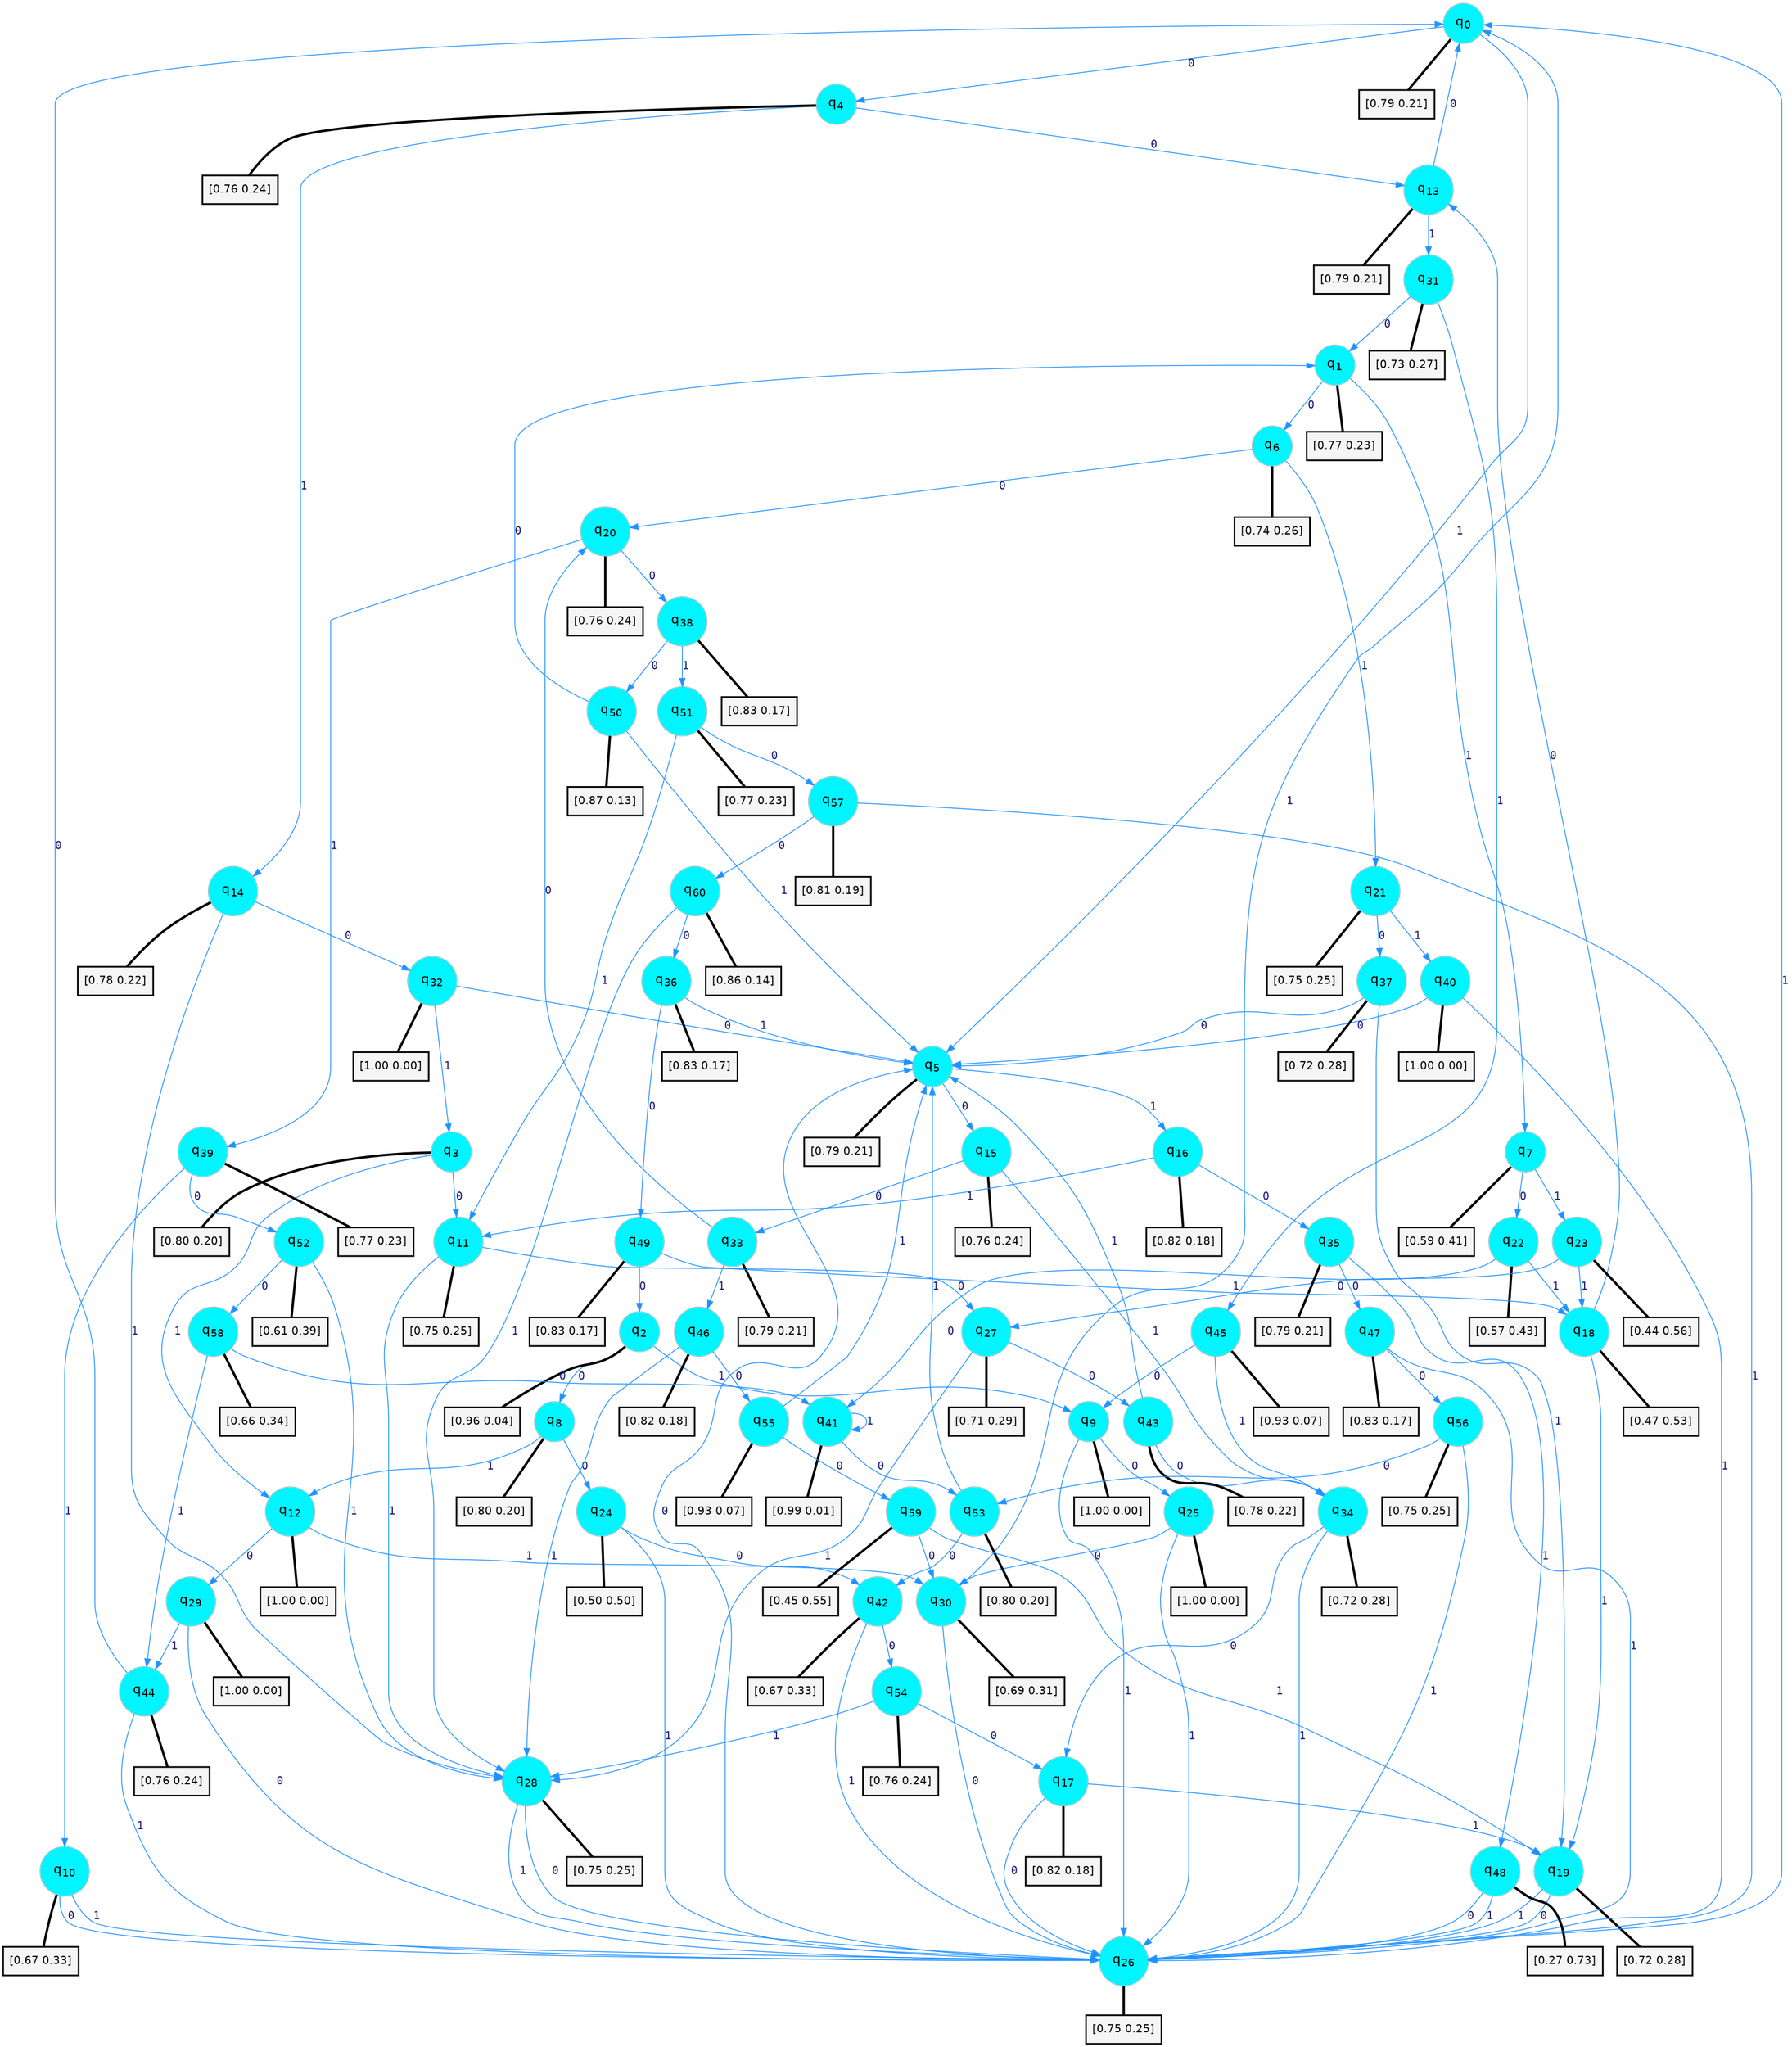 digraph G {
graph [
bgcolor=transparent, dpi=300, rankdir=TD, size="40,25"];
node [
color=gray, fillcolor=turquoise1, fontcolor=black, fontname=Helvetica, fontsize=16, fontweight=bold, shape=circle, style=filled];
edge [
arrowsize=1, color=dodgerblue1, fontcolor=midnightblue, fontname=courier, fontweight=bold, penwidth=1, style=solid, weight=20];
0[label=<q<SUB>0</SUB>>];
1[label=<q<SUB>1</SUB>>];
2[label=<q<SUB>2</SUB>>];
3[label=<q<SUB>3</SUB>>];
4[label=<q<SUB>4</SUB>>];
5[label=<q<SUB>5</SUB>>];
6[label=<q<SUB>6</SUB>>];
7[label=<q<SUB>7</SUB>>];
8[label=<q<SUB>8</SUB>>];
9[label=<q<SUB>9</SUB>>];
10[label=<q<SUB>10</SUB>>];
11[label=<q<SUB>11</SUB>>];
12[label=<q<SUB>12</SUB>>];
13[label=<q<SUB>13</SUB>>];
14[label=<q<SUB>14</SUB>>];
15[label=<q<SUB>15</SUB>>];
16[label=<q<SUB>16</SUB>>];
17[label=<q<SUB>17</SUB>>];
18[label=<q<SUB>18</SUB>>];
19[label=<q<SUB>19</SUB>>];
20[label=<q<SUB>20</SUB>>];
21[label=<q<SUB>21</SUB>>];
22[label=<q<SUB>22</SUB>>];
23[label=<q<SUB>23</SUB>>];
24[label=<q<SUB>24</SUB>>];
25[label=<q<SUB>25</SUB>>];
26[label=<q<SUB>26</SUB>>];
27[label=<q<SUB>27</SUB>>];
28[label=<q<SUB>28</SUB>>];
29[label=<q<SUB>29</SUB>>];
30[label=<q<SUB>30</SUB>>];
31[label=<q<SUB>31</SUB>>];
32[label=<q<SUB>32</SUB>>];
33[label=<q<SUB>33</SUB>>];
34[label=<q<SUB>34</SUB>>];
35[label=<q<SUB>35</SUB>>];
36[label=<q<SUB>36</SUB>>];
37[label=<q<SUB>37</SUB>>];
38[label=<q<SUB>38</SUB>>];
39[label=<q<SUB>39</SUB>>];
40[label=<q<SUB>40</SUB>>];
41[label=<q<SUB>41</SUB>>];
42[label=<q<SUB>42</SUB>>];
43[label=<q<SUB>43</SUB>>];
44[label=<q<SUB>44</SUB>>];
45[label=<q<SUB>45</SUB>>];
46[label=<q<SUB>46</SUB>>];
47[label=<q<SUB>47</SUB>>];
48[label=<q<SUB>48</SUB>>];
49[label=<q<SUB>49</SUB>>];
50[label=<q<SUB>50</SUB>>];
51[label=<q<SUB>51</SUB>>];
52[label=<q<SUB>52</SUB>>];
53[label=<q<SUB>53</SUB>>];
54[label=<q<SUB>54</SUB>>];
55[label=<q<SUB>55</SUB>>];
56[label=<q<SUB>56</SUB>>];
57[label=<q<SUB>57</SUB>>];
58[label=<q<SUB>58</SUB>>];
59[label=<q<SUB>59</SUB>>];
60[label=<q<SUB>60</SUB>>];
61[label="[0.79 0.21]", shape=box,fontcolor=black, fontname=Helvetica, fontsize=14, penwidth=2, fillcolor=whitesmoke,color=black];
62[label="[0.77 0.23]", shape=box,fontcolor=black, fontname=Helvetica, fontsize=14, penwidth=2, fillcolor=whitesmoke,color=black];
63[label="[0.96 0.04]", shape=box,fontcolor=black, fontname=Helvetica, fontsize=14, penwidth=2, fillcolor=whitesmoke,color=black];
64[label="[0.80 0.20]", shape=box,fontcolor=black, fontname=Helvetica, fontsize=14, penwidth=2, fillcolor=whitesmoke,color=black];
65[label="[0.76 0.24]", shape=box,fontcolor=black, fontname=Helvetica, fontsize=14, penwidth=2, fillcolor=whitesmoke,color=black];
66[label="[0.79 0.21]", shape=box,fontcolor=black, fontname=Helvetica, fontsize=14, penwidth=2, fillcolor=whitesmoke,color=black];
67[label="[0.74 0.26]", shape=box,fontcolor=black, fontname=Helvetica, fontsize=14, penwidth=2, fillcolor=whitesmoke,color=black];
68[label="[0.59 0.41]", shape=box,fontcolor=black, fontname=Helvetica, fontsize=14, penwidth=2, fillcolor=whitesmoke,color=black];
69[label="[0.80 0.20]", shape=box,fontcolor=black, fontname=Helvetica, fontsize=14, penwidth=2, fillcolor=whitesmoke,color=black];
70[label="[1.00 0.00]", shape=box,fontcolor=black, fontname=Helvetica, fontsize=14, penwidth=2, fillcolor=whitesmoke,color=black];
71[label="[0.67 0.33]", shape=box,fontcolor=black, fontname=Helvetica, fontsize=14, penwidth=2, fillcolor=whitesmoke,color=black];
72[label="[0.75 0.25]", shape=box,fontcolor=black, fontname=Helvetica, fontsize=14, penwidth=2, fillcolor=whitesmoke,color=black];
73[label="[1.00 0.00]", shape=box,fontcolor=black, fontname=Helvetica, fontsize=14, penwidth=2, fillcolor=whitesmoke,color=black];
74[label="[0.79 0.21]", shape=box,fontcolor=black, fontname=Helvetica, fontsize=14, penwidth=2, fillcolor=whitesmoke,color=black];
75[label="[0.78 0.22]", shape=box,fontcolor=black, fontname=Helvetica, fontsize=14, penwidth=2, fillcolor=whitesmoke,color=black];
76[label="[0.76 0.24]", shape=box,fontcolor=black, fontname=Helvetica, fontsize=14, penwidth=2, fillcolor=whitesmoke,color=black];
77[label="[0.82 0.18]", shape=box,fontcolor=black, fontname=Helvetica, fontsize=14, penwidth=2, fillcolor=whitesmoke,color=black];
78[label="[0.82 0.18]", shape=box,fontcolor=black, fontname=Helvetica, fontsize=14, penwidth=2, fillcolor=whitesmoke,color=black];
79[label="[0.47 0.53]", shape=box,fontcolor=black, fontname=Helvetica, fontsize=14, penwidth=2, fillcolor=whitesmoke,color=black];
80[label="[0.72 0.28]", shape=box,fontcolor=black, fontname=Helvetica, fontsize=14, penwidth=2, fillcolor=whitesmoke,color=black];
81[label="[0.76 0.24]", shape=box,fontcolor=black, fontname=Helvetica, fontsize=14, penwidth=2, fillcolor=whitesmoke,color=black];
82[label="[0.75 0.25]", shape=box,fontcolor=black, fontname=Helvetica, fontsize=14, penwidth=2, fillcolor=whitesmoke,color=black];
83[label="[0.57 0.43]", shape=box,fontcolor=black, fontname=Helvetica, fontsize=14, penwidth=2, fillcolor=whitesmoke,color=black];
84[label="[0.44 0.56]", shape=box,fontcolor=black, fontname=Helvetica, fontsize=14, penwidth=2, fillcolor=whitesmoke,color=black];
85[label="[0.50 0.50]", shape=box,fontcolor=black, fontname=Helvetica, fontsize=14, penwidth=2, fillcolor=whitesmoke,color=black];
86[label="[1.00 0.00]", shape=box,fontcolor=black, fontname=Helvetica, fontsize=14, penwidth=2, fillcolor=whitesmoke,color=black];
87[label="[0.75 0.25]", shape=box,fontcolor=black, fontname=Helvetica, fontsize=14, penwidth=2, fillcolor=whitesmoke,color=black];
88[label="[0.71 0.29]", shape=box,fontcolor=black, fontname=Helvetica, fontsize=14, penwidth=2, fillcolor=whitesmoke,color=black];
89[label="[0.75 0.25]", shape=box,fontcolor=black, fontname=Helvetica, fontsize=14, penwidth=2, fillcolor=whitesmoke,color=black];
90[label="[1.00 0.00]", shape=box,fontcolor=black, fontname=Helvetica, fontsize=14, penwidth=2, fillcolor=whitesmoke,color=black];
91[label="[0.69 0.31]", shape=box,fontcolor=black, fontname=Helvetica, fontsize=14, penwidth=2, fillcolor=whitesmoke,color=black];
92[label="[0.73 0.27]", shape=box,fontcolor=black, fontname=Helvetica, fontsize=14, penwidth=2, fillcolor=whitesmoke,color=black];
93[label="[1.00 0.00]", shape=box,fontcolor=black, fontname=Helvetica, fontsize=14, penwidth=2, fillcolor=whitesmoke,color=black];
94[label="[0.79 0.21]", shape=box,fontcolor=black, fontname=Helvetica, fontsize=14, penwidth=2, fillcolor=whitesmoke,color=black];
95[label="[0.72 0.28]", shape=box,fontcolor=black, fontname=Helvetica, fontsize=14, penwidth=2, fillcolor=whitesmoke,color=black];
96[label="[0.79 0.21]", shape=box,fontcolor=black, fontname=Helvetica, fontsize=14, penwidth=2, fillcolor=whitesmoke,color=black];
97[label="[0.83 0.17]", shape=box,fontcolor=black, fontname=Helvetica, fontsize=14, penwidth=2, fillcolor=whitesmoke,color=black];
98[label="[0.72 0.28]", shape=box,fontcolor=black, fontname=Helvetica, fontsize=14, penwidth=2, fillcolor=whitesmoke,color=black];
99[label="[0.83 0.17]", shape=box,fontcolor=black, fontname=Helvetica, fontsize=14, penwidth=2, fillcolor=whitesmoke,color=black];
100[label="[0.77 0.23]", shape=box,fontcolor=black, fontname=Helvetica, fontsize=14, penwidth=2, fillcolor=whitesmoke,color=black];
101[label="[1.00 0.00]", shape=box,fontcolor=black, fontname=Helvetica, fontsize=14, penwidth=2, fillcolor=whitesmoke,color=black];
102[label="[0.99 0.01]", shape=box,fontcolor=black, fontname=Helvetica, fontsize=14, penwidth=2, fillcolor=whitesmoke,color=black];
103[label="[0.67 0.33]", shape=box,fontcolor=black, fontname=Helvetica, fontsize=14, penwidth=2, fillcolor=whitesmoke,color=black];
104[label="[0.78 0.22]", shape=box,fontcolor=black, fontname=Helvetica, fontsize=14, penwidth=2, fillcolor=whitesmoke,color=black];
105[label="[0.76 0.24]", shape=box,fontcolor=black, fontname=Helvetica, fontsize=14, penwidth=2, fillcolor=whitesmoke,color=black];
106[label="[0.93 0.07]", shape=box,fontcolor=black, fontname=Helvetica, fontsize=14, penwidth=2, fillcolor=whitesmoke,color=black];
107[label="[0.82 0.18]", shape=box,fontcolor=black, fontname=Helvetica, fontsize=14, penwidth=2, fillcolor=whitesmoke,color=black];
108[label="[0.83 0.17]", shape=box,fontcolor=black, fontname=Helvetica, fontsize=14, penwidth=2, fillcolor=whitesmoke,color=black];
109[label="[0.27 0.73]", shape=box,fontcolor=black, fontname=Helvetica, fontsize=14, penwidth=2, fillcolor=whitesmoke,color=black];
110[label="[0.83 0.17]", shape=box,fontcolor=black, fontname=Helvetica, fontsize=14, penwidth=2, fillcolor=whitesmoke,color=black];
111[label="[0.87 0.13]", shape=box,fontcolor=black, fontname=Helvetica, fontsize=14, penwidth=2, fillcolor=whitesmoke,color=black];
112[label="[0.77 0.23]", shape=box,fontcolor=black, fontname=Helvetica, fontsize=14, penwidth=2, fillcolor=whitesmoke,color=black];
113[label="[0.61 0.39]", shape=box,fontcolor=black, fontname=Helvetica, fontsize=14, penwidth=2, fillcolor=whitesmoke,color=black];
114[label="[0.80 0.20]", shape=box,fontcolor=black, fontname=Helvetica, fontsize=14, penwidth=2, fillcolor=whitesmoke,color=black];
115[label="[0.76 0.24]", shape=box,fontcolor=black, fontname=Helvetica, fontsize=14, penwidth=2, fillcolor=whitesmoke,color=black];
116[label="[0.93 0.07]", shape=box,fontcolor=black, fontname=Helvetica, fontsize=14, penwidth=2, fillcolor=whitesmoke,color=black];
117[label="[0.75 0.25]", shape=box,fontcolor=black, fontname=Helvetica, fontsize=14, penwidth=2, fillcolor=whitesmoke,color=black];
118[label="[0.81 0.19]", shape=box,fontcolor=black, fontname=Helvetica, fontsize=14, penwidth=2, fillcolor=whitesmoke,color=black];
119[label="[0.66 0.34]", shape=box,fontcolor=black, fontname=Helvetica, fontsize=14, penwidth=2, fillcolor=whitesmoke,color=black];
120[label="[0.45 0.55]", shape=box,fontcolor=black, fontname=Helvetica, fontsize=14, penwidth=2, fillcolor=whitesmoke,color=black];
121[label="[0.86 0.14]", shape=box,fontcolor=black, fontname=Helvetica, fontsize=14, penwidth=2, fillcolor=whitesmoke,color=black];
0->4 [label=0];
0->5 [label=1];
0->61 [arrowhead=none, penwidth=3,color=black];
1->6 [label=0];
1->7 [label=1];
1->62 [arrowhead=none, penwidth=3,color=black];
2->8 [label=0];
2->9 [label=1];
2->63 [arrowhead=none, penwidth=3,color=black];
3->11 [label=0];
3->12 [label=1];
3->64 [arrowhead=none, penwidth=3,color=black];
4->13 [label=0];
4->14 [label=1];
4->65 [arrowhead=none, penwidth=3,color=black];
5->15 [label=0];
5->16 [label=1];
5->66 [arrowhead=none, penwidth=3,color=black];
6->20 [label=0];
6->21 [label=1];
6->67 [arrowhead=none, penwidth=3,color=black];
7->22 [label=0];
7->23 [label=1];
7->68 [arrowhead=none, penwidth=3,color=black];
8->24 [label=0];
8->12 [label=1];
8->69 [arrowhead=none, penwidth=3,color=black];
9->25 [label=0];
9->26 [label=1];
9->70 [arrowhead=none, penwidth=3,color=black];
10->26 [label=0];
10->26 [label=1];
10->71 [arrowhead=none, penwidth=3,color=black];
11->27 [label=0];
11->28 [label=1];
11->72 [arrowhead=none, penwidth=3,color=black];
12->29 [label=0];
12->30 [label=1];
12->73 [arrowhead=none, penwidth=3,color=black];
13->0 [label=0];
13->31 [label=1];
13->74 [arrowhead=none, penwidth=3,color=black];
14->32 [label=0];
14->28 [label=1];
14->75 [arrowhead=none, penwidth=3,color=black];
15->33 [label=0];
15->34 [label=1];
15->76 [arrowhead=none, penwidth=3,color=black];
16->35 [label=0];
16->11 [label=1];
16->77 [arrowhead=none, penwidth=3,color=black];
17->26 [label=0];
17->19 [label=1];
17->78 [arrowhead=none, penwidth=3,color=black];
18->13 [label=0];
18->19 [label=1];
18->79 [arrowhead=none, penwidth=3,color=black];
19->26 [label=0];
19->26 [label=1];
19->80 [arrowhead=none, penwidth=3,color=black];
20->38 [label=0];
20->39 [label=1];
20->81 [arrowhead=none, penwidth=3,color=black];
21->37 [label=0];
21->40 [label=1];
21->82 [arrowhead=none, penwidth=3,color=black];
22->41 [label=0];
22->18 [label=1];
22->83 [arrowhead=none, penwidth=3,color=black];
23->27 [label=0];
23->18 [label=1];
23->84 [arrowhead=none, penwidth=3,color=black];
24->42 [label=0];
24->26 [label=1];
24->85 [arrowhead=none, penwidth=3,color=black];
25->30 [label=0];
25->26 [label=1];
25->86 [arrowhead=none, penwidth=3,color=black];
26->5 [label=0];
26->0 [label=1];
26->87 [arrowhead=none, penwidth=3,color=black];
27->43 [label=0];
27->28 [label=1];
27->88 [arrowhead=none, penwidth=3,color=black];
28->26 [label=0];
28->26 [label=1];
28->89 [arrowhead=none, penwidth=3,color=black];
29->26 [label=0];
29->44 [label=1];
29->90 [arrowhead=none, penwidth=3,color=black];
30->26 [label=0];
30->0 [label=1];
30->91 [arrowhead=none, penwidth=3,color=black];
31->1 [label=0];
31->45 [label=1];
31->92 [arrowhead=none, penwidth=3,color=black];
32->5 [label=0];
32->3 [label=1];
32->93 [arrowhead=none, penwidth=3,color=black];
33->20 [label=0];
33->46 [label=1];
33->94 [arrowhead=none, penwidth=3,color=black];
34->17 [label=0];
34->26 [label=1];
34->95 [arrowhead=none, penwidth=3,color=black];
35->47 [label=0];
35->48 [label=1];
35->96 [arrowhead=none, penwidth=3,color=black];
36->49 [label=0];
36->5 [label=1];
36->97 [arrowhead=none, penwidth=3,color=black];
37->5 [label=0];
37->19 [label=1];
37->98 [arrowhead=none, penwidth=3,color=black];
38->50 [label=0];
38->51 [label=1];
38->99 [arrowhead=none, penwidth=3,color=black];
39->52 [label=0];
39->10 [label=1];
39->100 [arrowhead=none, penwidth=3,color=black];
40->5 [label=0];
40->26 [label=1];
40->101 [arrowhead=none, penwidth=3,color=black];
41->53 [label=0];
41->41 [label=1];
41->102 [arrowhead=none, penwidth=3,color=black];
42->54 [label=0];
42->26 [label=1];
42->103 [arrowhead=none, penwidth=3,color=black];
43->34 [label=0];
43->5 [label=1];
43->104 [arrowhead=none, penwidth=3,color=black];
44->0 [label=0];
44->26 [label=1];
44->105 [arrowhead=none, penwidth=3,color=black];
45->9 [label=0];
45->34 [label=1];
45->106 [arrowhead=none, penwidth=3,color=black];
46->55 [label=0];
46->28 [label=1];
46->107 [arrowhead=none, penwidth=3,color=black];
47->56 [label=0];
47->26 [label=1];
47->108 [arrowhead=none, penwidth=3,color=black];
48->26 [label=0];
48->26 [label=1];
48->109 [arrowhead=none, penwidth=3,color=black];
49->2 [label=0];
49->18 [label=1];
49->110 [arrowhead=none, penwidth=3,color=black];
50->1 [label=0];
50->5 [label=1];
50->111 [arrowhead=none, penwidth=3,color=black];
51->57 [label=0];
51->11 [label=1];
51->112 [arrowhead=none, penwidth=3,color=black];
52->58 [label=0];
52->28 [label=1];
52->113 [arrowhead=none, penwidth=3,color=black];
53->42 [label=0];
53->5 [label=1];
53->114 [arrowhead=none, penwidth=3,color=black];
54->17 [label=0];
54->28 [label=1];
54->115 [arrowhead=none, penwidth=3,color=black];
55->59 [label=0];
55->5 [label=1];
55->116 [arrowhead=none, penwidth=3,color=black];
56->53 [label=0];
56->26 [label=1];
56->117 [arrowhead=none, penwidth=3,color=black];
57->60 [label=0];
57->26 [label=1];
57->118 [arrowhead=none, penwidth=3,color=black];
58->41 [label=0];
58->44 [label=1];
58->119 [arrowhead=none, penwidth=3,color=black];
59->30 [label=0];
59->19 [label=1];
59->120 [arrowhead=none, penwidth=3,color=black];
60->36 [label=0];
60->28 [label=1];
60->121 [arrowhead=none, penwidth=3,color=black];
}
